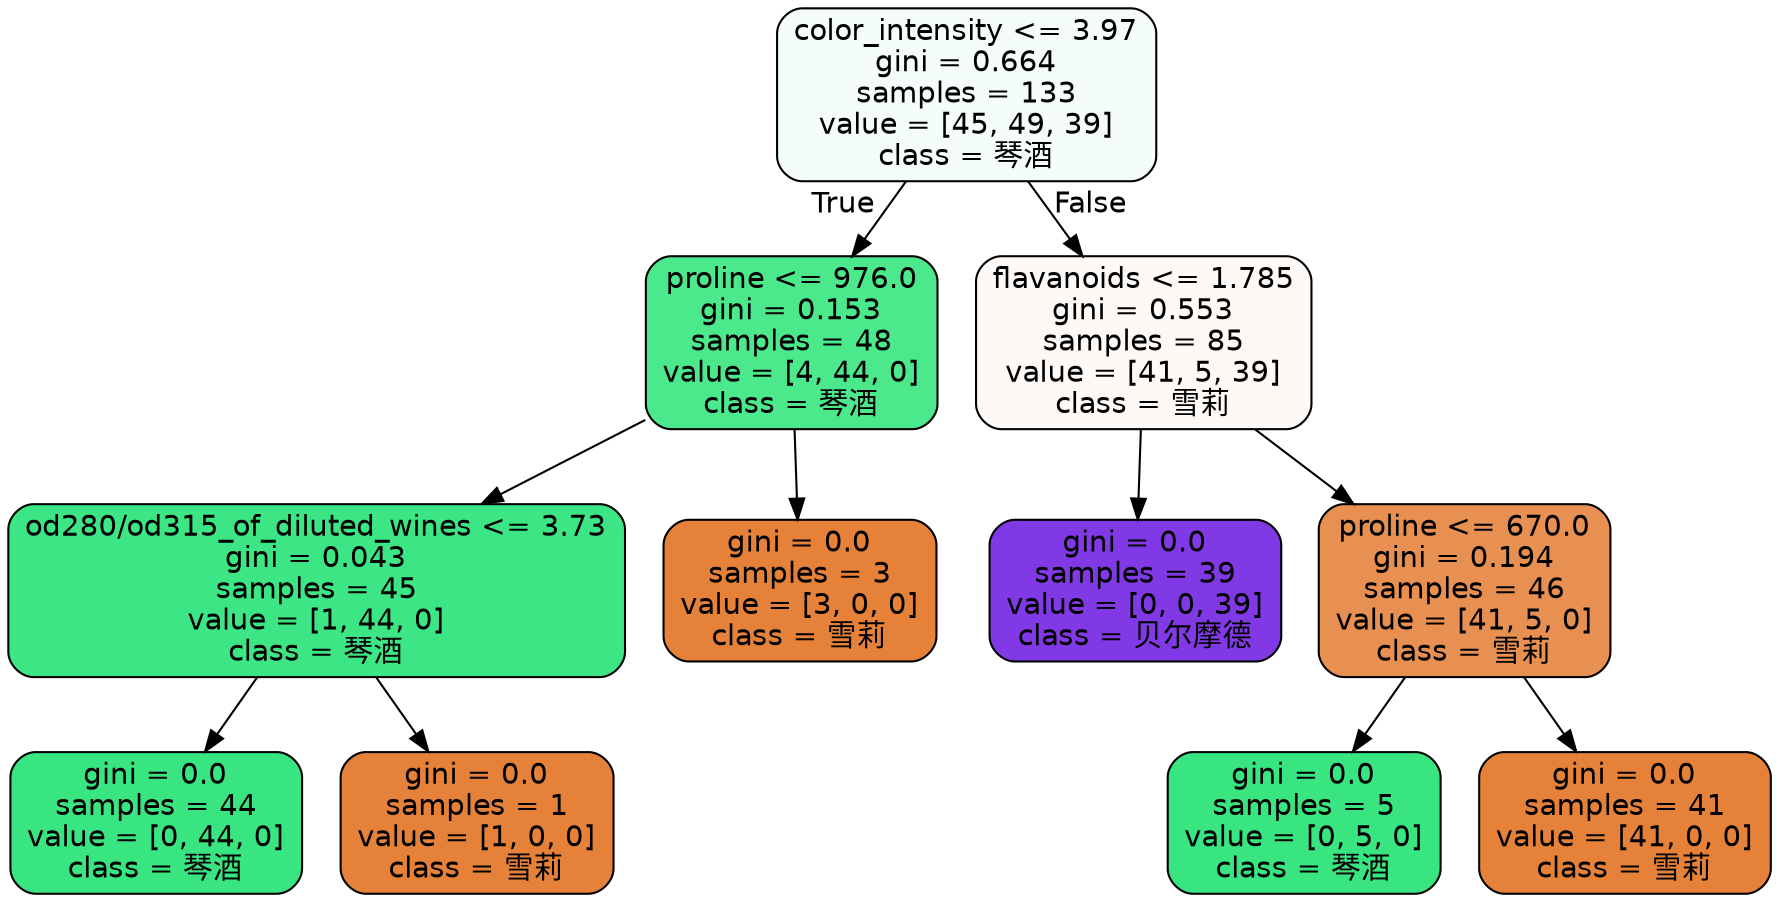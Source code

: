 digraph Tree {
node [shape=box, style="filled, rounded", color="black", fontname=helvetica] ;
edge [fontname=helvetica] ;
0 [label="color_intensity <= 3.97\ngini = 0.664\nsamples = 133\nvalue = [45, 49, 39]\nclass = 琴酒", fillcolor="#39e5810c"] ;
1 [label="proline <= 976.0\ngini = 0.153\nsamples = 48\nvalue = [4, 44, 0]\nclass = 琴酒", fillcolor="#39e581e8"] ;
0 -> 1 [labeldistance=2.5, labelangle=45, headlabel="True"] ;
2 [label="od280/od315_of_diluted_wines <= 3.73\ngini = 0.043\nsamples = 45\nvalue = [1, 44, 0]\nclass = 琴酒", fillcolor="#39e581f9"] ;
1 -> 2 ;
3 [label="gini = 0.0\nsamples = 44\nvalue = [0, 44, 0]\nclass = 琴酒", fillcolor="#39e581ff"] ;
2 -> 3 ;
4 [label="gini = 0.0\nsamples = 1\nvalue = [1, 0, 0]\nclass = 雪莉", fillcolor="#e58139ff"] ;
2 -> 4 ;
5 [label="gini = 0.0\nsamples = 3\nvalue = [3, 0, 0]\nclass = 雪莉", fillcolor="#e58139ff"] ;
1 -> 5 ;
6 [label="flavanoids <= 1.785\ngini = 0.553\nsamples = 85\nvalue = [41, 5, 39]\nclass = 雪莉", fillcolor="#e581390b"] ;
0 -> 6 [labeldistance=2.5, labelangle=-45, headlabel="False"] ;
7 [label="gini = 0.0\nsamples = 39\nvalue = [0, 0, 39]\nclass = 贝尔摩德", fillcolor="#8139e5ff"] ;
6 -> 7 ;
8 [label="proline <= 670.0\ngini = 0.194\nsamples = 46\nvalue = [41, 5, 0]\nclass = 雪莉", fillcolor="#e58139e0"] ;
6 -> 8 ;
9 [label="gini = 0.0\nsamples = 5\nvalue = [0, 5, 0]\nclass = 琴酒", fillcolor="#39e581ff"] ;
8 -> 9 ;
10 [label="gini = 0.0\nsamples = 41\nvalue = [41, 0, 0]\nclass = 雪莉", fillcolor="#e58139ff"] ;
8 -> 10 ;
}